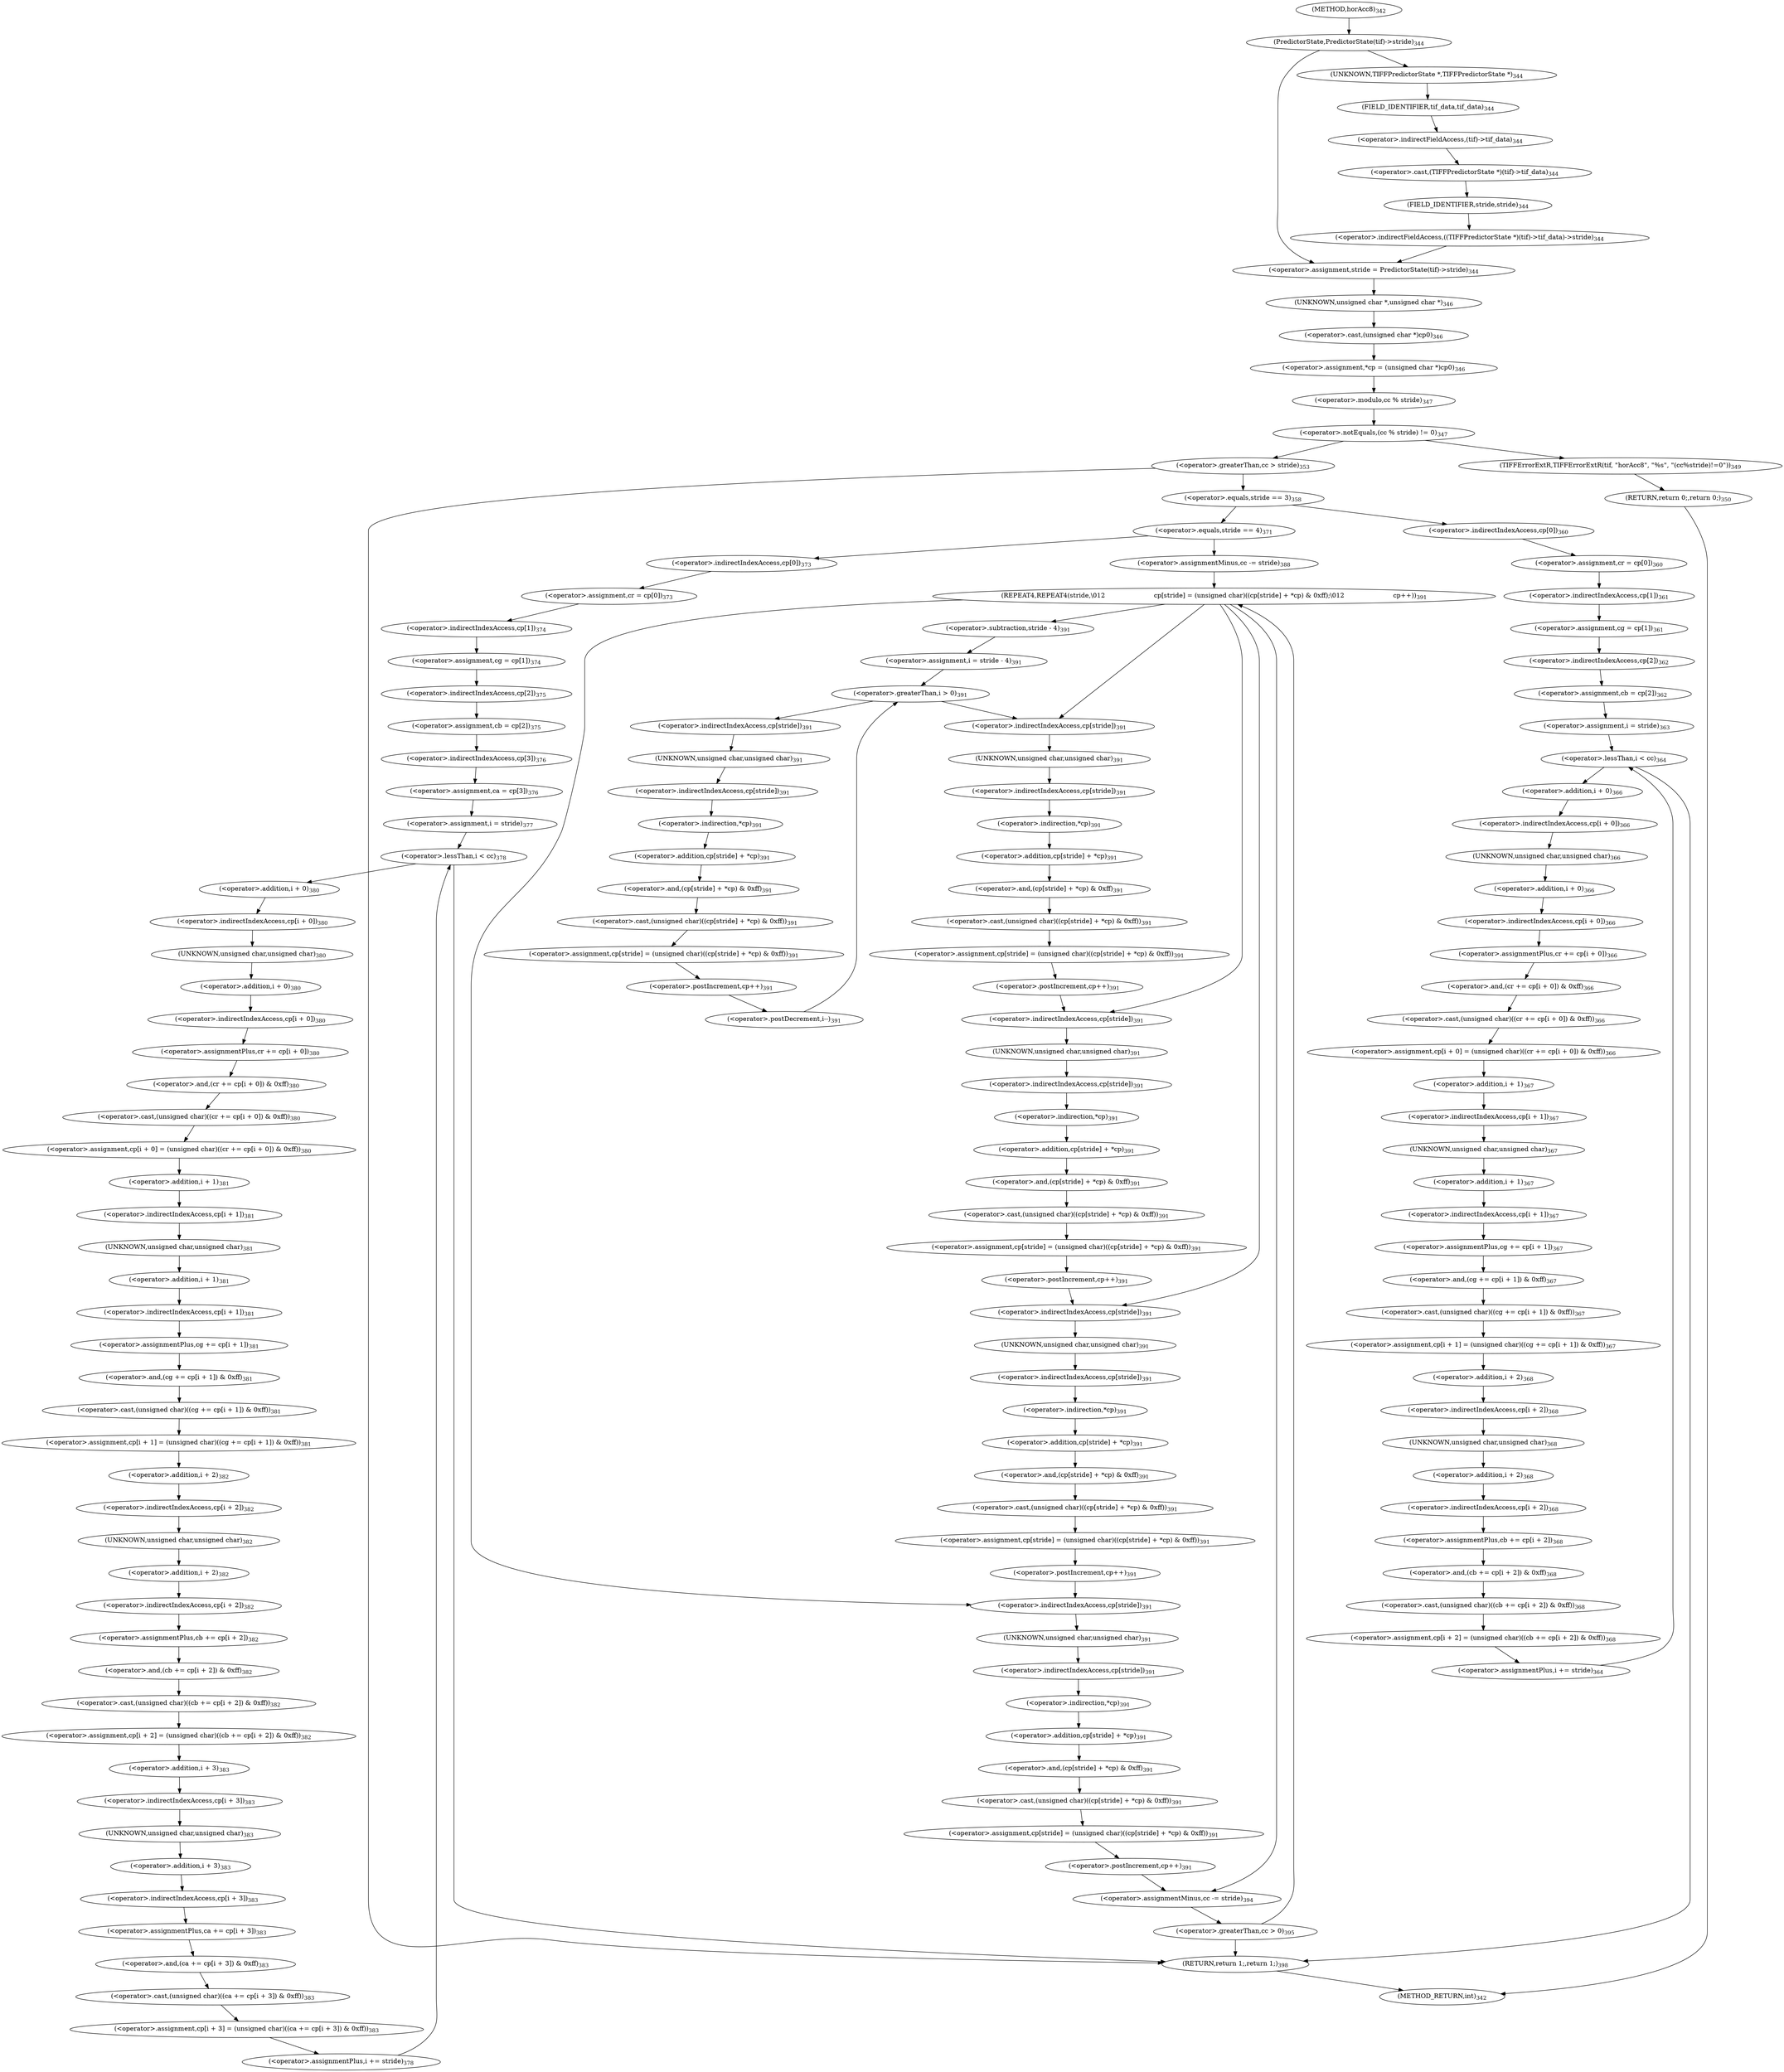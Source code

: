 digraph "horAcc8" {  
"36411" [label = <(&lt;operator&gt;.assignment,stride = PredictorState(tif)-&gt;stride)<SUB>344</SUB>> ]
"36424" [label = <(&lt;operator&gt;.assignment,*cp = (unsigned char *)cp0)<SUB>346</SUB>> ]
"36772" [label = <(RETURN,return 1;,return 1;)<SUB>398</SUB>> ]
"36413" [label = <(PredictorState,PredictorState(tif)-&gt;stride)<SUB>344</SUB>> ]
"36426" [label = <(&lt;operator&gt;.cast,(unsigned char *)cp0)<SUB>346</SUB>> ]
"36430" [label = <(&lt;operator&gt;.notEquals,(cc % stride) != 0)<SUB>347</SUB>> ]
"36444" [label = <(&lt;operator&gt;.greaterThan,cc &gt; stride)<SUB>353</SUB>> ]
"36427" [label = <(UNKNOWN,unsigned char *,unsigned char *)<SUB>346</SUB>> ]
"36431" [label = <(&lt;operator&gt;.modulo,cc % stride)<SUB>347</SUB>> ]
"36436" [label = <(TIFFErrorExtR,TIFFErrorExtR(tif, &quot;horAcc8&quot;, &quot;%s&quot;, &quot;(cc%stride)!=0&quot;))<SUB>349</SUB>> ]
"36441" [label = <(RETURN,return 0;,return 0;)<SUB>350</SUB>> ]
"36416" [label = <(&lt;operator&gt;.indirectFieldAccess,((TIFFPredictorState *)(tif)-&gt;tif_data)-&gt;stride)<SUB>344</SUB>> ]
"36449" [label = <(&lt;operator&gt;.equals,stride == 3)<SUB>358</SUB>> ]
"36417" [label = <(&lt;operator&gt;.cast,(TIFFPredictorState *)(tif)-&gt;tif_data)<SUB>344</SUB>> ]
"36422" [label = <(FIELD_IDENTIFIER,stride,stride)<SUB>344</SUB>> ]
"36454" [label = <(&lt;operator&gt;.assignment,cr = cp[0])<SUB>360</SUB>> ]
"36460" [label = <(&lt;operator&gt;.assignment,cg = cp[1])<SUB>361</SUB>> ]
"36466" [label = <(&lt;operator&gt;.assignment,cb = cp[2])<SUB>362</SUB>> ]
"36472" [label = <(&lt;operator&gt;.assignment,i = stride)<SUB>363</SUB>> ]
"36418" [label = <(UNKNOWN,TIFFPredictorState *,TIFFPredictorState *)<SUB>344</SUB>> ]
"36419" [label = <(&lt;operator&gt;.indirectFieldAccess,(tif)-&gt;tif_data)<SUB>344</SUB>> ]
"36456" [label = <(&lt;operator&gt;.indirectIndexAccess,cp[0])<SUB>360</SUB>> ]
"36462" [label = <(&lt;operator&gt;.indirectIndexAccess,cp[1])<SUB>361</SUB>> ]
"36468" [label = <(&lt;operator&gt;.indirectIndexAccess,cp[2])<SUB>362</SUB>> ]
"36477" [label = <(&lt;operator&gt;.lessThan,i &lt; cc)<SUB>364</SUB>> ]
"36480" [label = <(&lt;operator&gt;.assignmentPlus,i += stride)<SUB>364</SUB>> ]
"36421" [label = <(FIELD_IDENTIFIER,tif_data,tif_data)<SUB>344</SUB>> ]
"36484" [label = <(&lt;operator&gt;.assignment,cp[i + 0] = (unsigned char)((cr += cp[i + 0]) &amp; 0xff))<SUB>366</SUB>> ]
"36501" [label = <(&lt;operator&gt;.assignment,cp[i + 1] = (unsigned char)((cg += cp[i + 1]) &amp; 0xff))<SUB>367</SUB>> ]
"36518" [label = <(&lt;operator&gt;.assignment,cp[i + 2] = (unsigned char)((cb += cp[i + 2]) &amp; 0xff))<SUB>368</SUB>> ]
"36538" [label = <(&lt;operator&gt;.equals,stride == 4)<SUB>371</SUB>> ]
"36485" [label = <(&lt;operator&gt;.indirectIndexAccess,cp[i + 0])<SUB>366</SUB>> ]
"36490" [label = <(&lt;operator&gt;.cast,(unsigned char)((cr += cp[i + 0]) &amp; 0xff))<SUB>366</SUB>> ]
"36502" [label = <(&lt;operator&gt;.indirectIndexAccess,cp[i + 1])<SUB>367</SUB>> ]
"36507" [label = <(&lt;operator&gt;.cast,(unsigned char)((cg += cp[i + 1]) &amp; 0xff))<SUB>367</SUB>> ]
"36519" [label = <(&lt;operator&gt;.indirectIndexAccess,cp[i + 2])<SUB>368</SUB>> ]
"36524" [label = <(&lt;operator&gt;.cast,(unsigned char)((cb += cp[i + 2]) &amp; 0xff))<SUB>368</SUB>> ]
"36543" [label = <(&lt;operator&gt;.assignment,cr = cp[0])<SUB>373</SUB>> ]
"36549" [label = <(&lt;operator&gt;.assignment,cg = cp[1])<SUB>374</SUB>> ]
"36555" [label = <(&lt;operator&gt;.assignment,cb = cp[2])<SUB>375</SUB>> ]
"36561" [label = <(&lt;operator&gt;.assignment,ca = cp[3])<SUB>376</SUB>> ]
"36567" [label = <(&lt;operator&gt;.assignment,i = stride)<SUB>377</SUB>> ]
"36487" [label = <(&lt;operator&gt;.addition,i + 0)<SUB>366</SUB>> ]
"36491" [label = <(UNKNOWN,unsigned char,unsigned char)<SUB>366</SUB>> ]
"36492" [label = <(&lt;operator&gt;.and,(cr += cp[i + 0]) &amp; 0xff)<SUB>366</SUB>> ]
"36504" [label = <(&lt;operator&gt;.addition,i + 1)<SUB>367</SUB>> ]
"36508" [label = <(UNKNOWN,unsigned char,unsigned char)<SUB>367</SUB>> ]
"36509" [label = <(&lt;operator&gt;.and,(cg += cp[i + 1]) &amp; 0xff)<SUB>367</SUB>> ]
"36521" [label = <(&lt;operator&gt;.addition,i + 2)<SUB>368</SUB>> ]
"36525" [label = <(UNKNOWN,unsigned char,unsigned char)<SUB>368</SUB>> ]
"36526" [label = <(&lt;operator&gt;.and,(cb += cp[i + 2]) &amp; 0xff)<SUB>368</SUB>> ]
"36545" [label = <(&lt;operator&gt;.indirectIndexAccess,cp[0])<SUB>373</SUB>> ]
"36551" [label = <(&lt;operator&gt;.indirectIndexAccess,cp[1])<SUB>374</SUB>> ]
"36557" [label = <(&lt;operator&gt;.indirectIndexAccess,cp[2])<SUB>375</SUB>> ]
"36563" [label = <(&lt;operator&gt;.indirectIndexAccess,cp[3])<SUB>376</SUB>> ]
"36572" [label = <(&lt;operator&gt;.lessThan,i &lt; cc)<SUB>378</SUB>> ]
"36575" [label = <(&lt;operator&gt;.assignmentPlus,i += stride)<SUB>378</SUB>> ]
"36649" [label = <(&lt;operator&gt;.assignmentMinus,cc -= stride)<SUB>388</SUB>> ]
"36493" [label = <(&lt;operator&gt;.assignmentPlus,cr += cp[i + 0])<SUB>366</SUB>> ]
"36510" [label = <(&lt;operator&gt;.assignmentPlus,cg += cp[i + 1])<SUB>367</SUB>> ]
"36527" [label = <(&lt;operator&gt;.assignmentPlus,cb += cp[i + 2])<SUB>368</SUB>> ]
"36579" [label = <(&lt;operator&gt;.assignment,cp[i + 0] = (unsigned char)((cr += cp[i + 0]) &amp; 0xff))<SUB>380</SUB>> ]
"36596" [label = <(&lt;operator&gt;.assignment,cp[i + 1] = (unsigned char)((cg += cp[i + 1]) &amp; 0xff))<SUB>381</SUB>> ]
"36613" [label = <(&lt;operator&gt;.assignment,cp[i + 2] = (unsigned char)((cb += cp[i + 2]) &amp; 0xff))<SUB>382</SUB>> ]
"36630" [label = <(&lt;operator&gt;.assignment,cp[i + 3] = (unsigned char)((ca += cp[i + 3]) &amp; 0xff))<SUB>383</SUB>> ]
"36769" [label = <(&lt;operator&gt;.greaterThan,cc &gt; 0)<SUB>395</SUB>> ]
"36495" [label = <(&lt;operator&gt;.indirectIndexAccess,cp[i + 0])<SUB>366</SUB>> ]
"36512" [label = <(&lt;operator&gt;.indirectIndexAccess,cp[i + 1])<SUB>367</SUB>> ]
"36529" [label = <(&lt;operator&gt;.indirectIndexAccess,cp[i + 2])<SUB>368</SUB>> ]
"36580" [label = <(&lt;operator&gt;.indirectIndexAccess,cp[i + 0])<SUB>380</SUB>> ]
"36585" [label = <(&lt;operator&gt;.cast,(unsigned char)((cr += cp[i + 0]) &amp; 0xff))<SUB>380</SUB>> ]
"36597" [label = <(&lt;operator&gt;.indirectIndexAccess,cp[i + 1])<SUB>381</SUB>> ]
"36602" [label = <(&lt;operator&gt;.cast,(unsigned char)((cg += cp[i + 1]) &amp; 0xff))<SUB>381</SUB>> ]
"36614" [label = <(&lt;operator&gt;.indirectIndexAccess,cp[i + 2])<SUB>382</SUB>> ]
"36619" [label = <(&lt;operator&gt;.cast,(unsigned char)((cb += cp[i + 2]) &amp; 0xff))<SUB>382</SUB>> ]
"36631" [label = <(&lt;operator&gt;.indirectIndexAccess,cp[i + 3])<SUB>383</SUB>> ]
"36636" [label = <(&lt;operator&gt;.cast,(unsigned char)((ca += cp[i + 3]) &amp; 0xff))<SUB>383</SUB>> ]
"36654" [label = <(REPEAT4,REPEAT4(stride,\012                        cp[stride] = (unsigned char)((cp[stride] + *cp) &amp; 0xff);\012                        cp++))<SUB>391</SUB>> ]
"36766" [label = <(&lt;operator&gt;.assignmentMinus,cc -= stride)<SUB>394</SUB>> ]
"36497" [label = <(&lt;operator&gt;.addition,i + 0)<SUB>366</SUB>> ]
"36514" [label = <(&lt;operator&gt;.addition,i + 1)<SUB>367</SUB>> ]
"36531" [label = <(&lt;operator&gt;.addition,i + 2)<SUB>368</SUB>> ]
"36582" [label = <(&lt;operator&gt;.addition,i + 0)<SUB>380</SUB>> ]
"36586" [label = <(UNKNOWN,unsigned char,unsigned char)<SUB>380</SUB>> ]
"36587" [label = <(&lt;operator&gt;.and,(cr += cp[i + 0]) &amp; 0xff)<SUB>380</SUB>> ]
"36599" [label = <(&lt;operator&gt;.addition,i + 1)<SUB>381</SUB>> ]
"36603" [label = <(UNKNOWN,unsigned char,unsigned char)<SUB>381</SUB>> ]
"36604" [label = <(&lt;operator&gt;.and,(cg += cp[i + 1]) &amp; 0xff)<SUB>381</SUB>> ]
"36616" [label = <(&lt;operator&gt;.addition,i + 2)<SUB>382</SUB>> ]
"36620" [label = <(UNKNOWN,unsigned char,unsigned char)<SUB>382</SUB>> ]
"36621" [label = <(&lt;operator&gt;.and,(cb += cp[i + 2]) &amp; 0xff)<SUB>382</SUB>> ]
"36633" [label = <(&lt;operator&gt;.addition,i + 3)<SUB>383</SUB>> ]
"36637" [label = <(UNKNOWN,unsigned char,unsigned char)<SUB>383</SUB>> ]
"36638" [label = <(&lt;operator&gt;.and,(ca += cp[i + 3]) &amp; 0xff)<SUB>383</SUB>> ]
"36588" [label = <(&lt;operator&gt;.assignmentPlus,cr += cp[i + 0])<SUB>380</SUB>> ]
"36605" [label = <(&lt;operator&gt;.assignmentPlus,cg += cp[i + 1])<SUB>381</SUB>> ]
"36622" [label = <(&lt;operator&gt;.assignmentPlus,cb += cp[i + 2])<SUB>382</SUB>> ]
"36639" [label = <(&lt;operator&gt;.assignmentPlus,ca += cp[i + 3])<SUB>383</SUB>> ]
"36590" [label = <(&lt;operator&gt;.indirectIndexAccess,cp[i + 0])<SUB>380</SUB>> ]
"36607" [label = <(&lt;operator&gt;.indirectIndexAccess,cp[i + 1])<SUB>381</SUB>> ]
"36624" [label = <(&lt;operator&gt;.indirectIndexAccess,cp[i + 2])<SUB>382</SUB>> ]
"36641" [label = <(&lt;operator&gt;.indirectIndexAccess,cp[i + 3])<SUB>383</SUB>> ]
"36592" [label = <(&lt;operator&gt;.addition,i + 0)<SUB>380</SUB>> ]
"36609" [label = <(&lt;operator&gt;.addition,i + 1)<SUB>381</SUB>> ]
"36626" [label = <(&lt;operator&gt;.addition,i + 2)<SUB>382</SUB>> ]
"36643" [label = <(&lt;operator&gt;.addition,i + 3)<SUB>383</SUB>> ]
"36694" [label = <(&lt;operator&gt;.assignment,cp[stride] = (unsigned char)((cp[stride] + *cp) &amp; 0xff))<SUB>391</SUB>> ]
"36708" [label = <(&lt;operator&gt;.postIncrement,cp++)<SUB>391</SUB>> ]
"36712" [label = <(&lt;operator&gt;.assignment,cp[stride] = (unsigned char)((cp[stride] + *cp) &amp; 0xff))<SUB>391</SUB>> ]
"36726" [label = <(&lt;operator&gt;.postIncrement,cp++)<SUB>391</SUB>> ]
"36730" [label = <(&lt;operator&gt;.assignment,cp[stride] = (unsigned char)((cp[stride] + *cp) &amp; 0xff))<SUB>391</SUB>> ]
"36744" [label = <(&lt;operator&gt;.postIncrement,cp++)<SUB>391</SUB>> ]
"36748" [label = <(&lt;operator&gt;.assignment,cp[stride] = (unsigned char)((cp[stride] + *cp) &amp; 0xff))<SUB>391</SUB>> ]
"36762" [label = <(&lt;operator&gt;.postIncrement,cp++)<SUB>391</SUB>> ]
"36695" [label = <(&lt;operator&gt;.indirectIndexAccess,cp[stride])<SUB>391</SUB>> ]
"36698" [label = <(&lt;operator&gt;.cast,(unsigned char)((cp[stride] + *cp) &amp; 0xff))<SUB>391</SUB>> ]
"36713" [label = <(&lt;operator&gt;.indirectIndexAccess,cp[stride])<SUB>391</SUB>> ]
"36716" [label = <(&lt;operator&gt;.cast,(unsigned char)((cp[stride] + *cp) &amp; 0xff))<SUB>391</SUB>> ]
"36731" [label = <(&lt;operator&gt;.indirectIndexAccess,cp[stride])<SUB>391</SUB>> ]
"36734" [label = <(&lt;operator&gt;.cast,(unsigned char)((cp[stride] + *cp) &amp; 0xff))<SUB>391</SUB>> ]
"36749" [label = <(&lt;operator&gt;.indirectIndexAccess,cp[stride])<SUB>391</SUB>> ]
"36752" [label = <(&lt;operator&gt;.cast,(unsigned char)((cp[stride] + *cp) &amp; 0xff))<SUB>391</SUB>> ]
"36670" [label = <(&lt;operator&gt;.greaterThan,i &gt; 0)<SUB>391</SUB>> ]
"36673" [label = <(&lt;operator&gt;.postDecrement,i--)<SUB>391</SUB>> ]
"36699" [label = <(UNKNOWN,unsigned char,unsigned char)<SUB>391</SUB>> ]
"36700" [label = <(&lt;operator&gt;.and,(cp[stride] + *cp) &amp; 0xff)<SUB>391</SUB>> ]
"36717" [label = <(UNKNOWN,unsigned char,unsigned char)<SUB>391</SUB>> ]
"36718" [label = <(&lt;operator&gt;.and,(cp[stride] + *cp) &amp; 0xff)<SUB>391</SUB>> ]
"36735" [label = <(UNKNOWN,unsigned char,unsigned char)<SUB>391</SUB>> ]
"36736" [label = <(&lt;operator&gt;.and,(cp[stride] + *cp) &amp; 0xff)<SUB>391</SUB>> ]
"36753" [label = <(UNKNOWN,unsigned char,unsigned char)<SUB>391</SUB>> ]
"36754" [label = <(&lt;operator&gt;.and,(cp[stride] + *cp) &amp; 0xff)<SUB>391</SUB>> ]
"36665" [label = <(&lt;operator&gt;.assignment,i = stride - 4)<SUB>391</SUB>> ]
"36676" [label = <(&lt;operator&gt;.assignment,cp[stride] = (unsigned char)((cp[stride] + *cp) &amp; 0xff))<SUB>391</SUB>> ]
"36690" [label = <(&lt;operator&gt;.postIncrement,cp++)<SUB>391</SUB>> ]
"36701" [label = <(&lt;operator&gt;.addition,cp[stride] + *cp)<SUB>391</SUB>> ]
"36719" [label = <(&lt;operator&gt;.addition,cp[stride] + *cp)<SUB>391</SUB>> ]
"36737" [label = <(&lt;operator&gt;.addition,cp[stride] + *cp)<SUB>391</SUB>> ]
"36755" [label = <(&lt;operator&gt;.addition,cp[stride] + *cp)<SUB>391</SUB>> ]
"36667" [label = <(&lt;operator&gt;.subtraction,stride - 4)<SUB>391</SUB>> ]
"36677" [label = <(&lt;operator&gt;.indirectIndexAccess,cp[stride])<SUB>391</SUB>> ]
"36680" [label = <(&lt;operator&gt;.cast,(unsigned char)((cp[stride] + *cp) &amp; 0xff))<SUB>391</SUB>> ]
"36702" [label = <(&lt;operator&gt;.indirectIndexAccess,cp[stride])<SUB>391</SUB>> ]
"36705" [label = <(&lt;operator&gt;.indirection,*cp)<SUB>391</SUB>> ]
"36720" [label = <(&lt;operator&gt;.indirectIndexAccess,cp[stride])<SUB>391</SUB>> ]
"36723" [label = <(&lt;operator&gt;.indirection,*cp)<SUB>391</SUB>> ]
"36738" [label = <(&lt;operator&gt;.indirectIndexAccess,cp[stride])<SUB>391</SUB>> ]
"36741" [label = <(&lt;operator&gt;.indirection,*cp)<SUB>391</SUB>> ]
"36756" [label = <(&lt;operator&gt;.indirectIndexAccess,cp[stride])<SUB>391</SUB>> ]
"36759" [label = <(&lt;operator&gt;.indirection,*cp)<SUB>391</SUB>> ]
"36681" [label = <(UNKNOWN,unsigned char,unsigned char)<SUB>391</SUB>> ]
"36682" [label = <(&lt;operator&gt;.and,(cp[stride] + *cp) &amp; 0xff)<SUB>391</SUB>> ]
"36683" [label = <(&lt;operator&gt;.addition,cp[stride] + *cp)<SUB>391</SUB>> ]
"36684" [label = <(&lt;operator&gt;.indirectIndexAccess,cp[stride])<SUB>391</SUB>> ]
"36687" [label = <(&lt;operator&gt;.indirection,*cp)<SUB>391</SUB>> ]
"36405" [label = <(METHOD,horAcc8)<SUB>342</SUB>> ]
"36774" [label = <(METHOD_RETURN,int)<SUB>342</SUB>> ]
  "36411" -> "36427" 
  "36424" -> "36431" 
  "36772" -> "36774" 
  "36413" -> "36418" 
  "36413" -> "36411" 
  "36426" -> "36424" 
  "36430" -> "36436" 
  "36430" -> "36444" 
  "36444" -> "36449" 
  "36444" -> "36772" 
  "36427" -> "36426" 
  "36431" -> "36430" 
  "36436" -> "36441" 
  "36441" -> "36774" 
  "36416" -> "36411" 
  "36449" -> "36456" 
  "36449" -> "36538" 
  "36417" -> "36422" 
  "36422" -> "36416" 
  "36454" -> "36462" 
  "36460" -> "36468" 
  "36466" -> "36472" 
  "36472" -> "36477" 
  "36418" -> "36421" 
  "36419" -> "36417" 
  "36456" -> "36454" 
  "36462" -> "36460" 
  "36468" -> "36466" 
  "36477" -> "36487" 
  "36477" -> "36772" 
  "36480" -> "36477" 
  "36421" -> "36419" 
  "36484" -> "36504" 
  "36501" -> "36521" 
  "36518" -> "36480" 
  "36538" -> "36545" 
  "36538" -> "36649" 
  "36485" -> "36491" 
  "36490" -> "36484" 
  "36502" -> "36508" 
  "36507" -> "36501" 
  "36519" -> "36525" 
  "36524" -> "36518" 
  "36543" -> "36551" 
  "36549" -> "36557" 
  "36555" -> "36563" 
  "36561" -> "36567" 
  "36567" -> "36572" 
  "36487" -> "36485" 
  "36491" -> "36497" 
  "36492" -> "36490" 
  "36504" -> "36502" 
  "36508" -> "36514" 
  "36509" -> "36507" 
  "36521" -> "36519" 
  "36525" -> "36531" 
  "36526" -> "36524" 
  "36545" -> "36543" 
  "36551" -> "36549" 
  "36557" -> "36555" 
  "36563" -> "36561" 
  "36572" -> "36582" 
  "36572" -> "36772" 
  "36575" -> "36572" 
  "36649" -> "36654" 
  "36493" -> "36492" 
  "36510" -> "36509" 
  "36527" -> "36526" 
  "36579" -> "36599" 
  "36596" -> "36616" 
  "36613" -> "36633" 
  "36630" -> "36575" 
  "36769" -> "36654" 
  "36769" -> "36772" 
  "36495" -> "36493" 
  "36512" -> "36510" 
  "36529" -> "36527" 
  "36580" -> "36586" 
  "36585" -> "36579" 
  "36597" -> "36603" 
  "36602" -> "36596" 
  "36614" -> "36620" 
  "36619" -> "36613" 
  "36631" -> "36637" 
  "36636" -> "36630" 
  "36654" -> "36667" 
  "36654" -> "36695" 
  "36654" -> "36713" 
  "36654" -> "36731" 
  "36654" -> "36749" 
  "36654" -> "36766" 
  "36766" -> "36769" 
  "36497" -> "36495" 
  "36514" -> "36512" 
  "36531" -> "36529" 
  "36582" -> "36580" 
  "36586" -> "36592" 
  "36587" -> "36585" 
  "36599" -> "36597" 
  "36603" -> "36609" 
  "36604" -> "36602" 
  "36616" -> "36614" 
  "36620" -> "36626" 
  "36621" -> "36619" 
  "36633" -> "36631" 
  "36637" -> "36643" 
  "36638" -> "36636" 
  "36588" -> "36587" 
  "36605" -> "36604" 
  "36622" -> "36621" 
  "36639" -> "36638" 
  "36590" -> "36588" 
  "36607" -> "36605" 
  "36624" -> "36622" 
  "36641" -> "36639" 
  "36592" -> "36590" 
  "36609" -> "36607" 
  "36626" -> "36624" 
  "36643" -> "36641" 
  "36694" -> "36708" 
  "36708" -> "36713" 
  "36712" -> "36726" 
  "36726" -> "36731" 
  "36730" -> "36744" 
  "36744" -> "36749" 
  "36748" -> "36762" 
  "36762" -> "36766" 
  "36695" -> "36699" 
  "36698" -> "36694" 
  "36713" -> "36717" 
  "36716" -> "36712" 
  "36731" -> "36735" 
  "36734" -> "36730" 
  "36749" -> "36753" 
  "36752" -> "36748" 
  "36670" -> "36677" 
  "36670" -> "36695" 
  "36673" -> "36670" 
  "36699" -> "36702" 
  "36700" -> "36698" 
  "36717" -> "36720" 
  "36718" -> "36716" 
  "36735" -> "36738" 
  "36736" -> "36734" 
  "36753" -> "36756" 
  "36754" -> "36752" 
  "36665" -> "36670" 
  "36676" -> "36690" 
  "36690" -> "36673" 
  "36701" -> "36700" 
  "36719" -> "36718" 
  "36737" -> "36736" 
  "36755" -> "36754" 
  "36667" -> "36665" 
  "36677" -> "36681" 
  "36680" -> "36676" 
  "36702" -> "36705" 
  "36705" -> "36701" 
  "36720" -> "36723" 
  "36723" -> "36719" 
  "36738" -> "36741" 
  "36741" -> "36737" 
  "36756" -> "36759" 
  "36759" -> "36755" 
  "36681" -> "36684" 
  "36682" -> "36680" 
  "36683" -> "36682" 
  "36684" -> "36687" 
  "36687" -> "36683" 
  "36405" -> "36413" 
}
